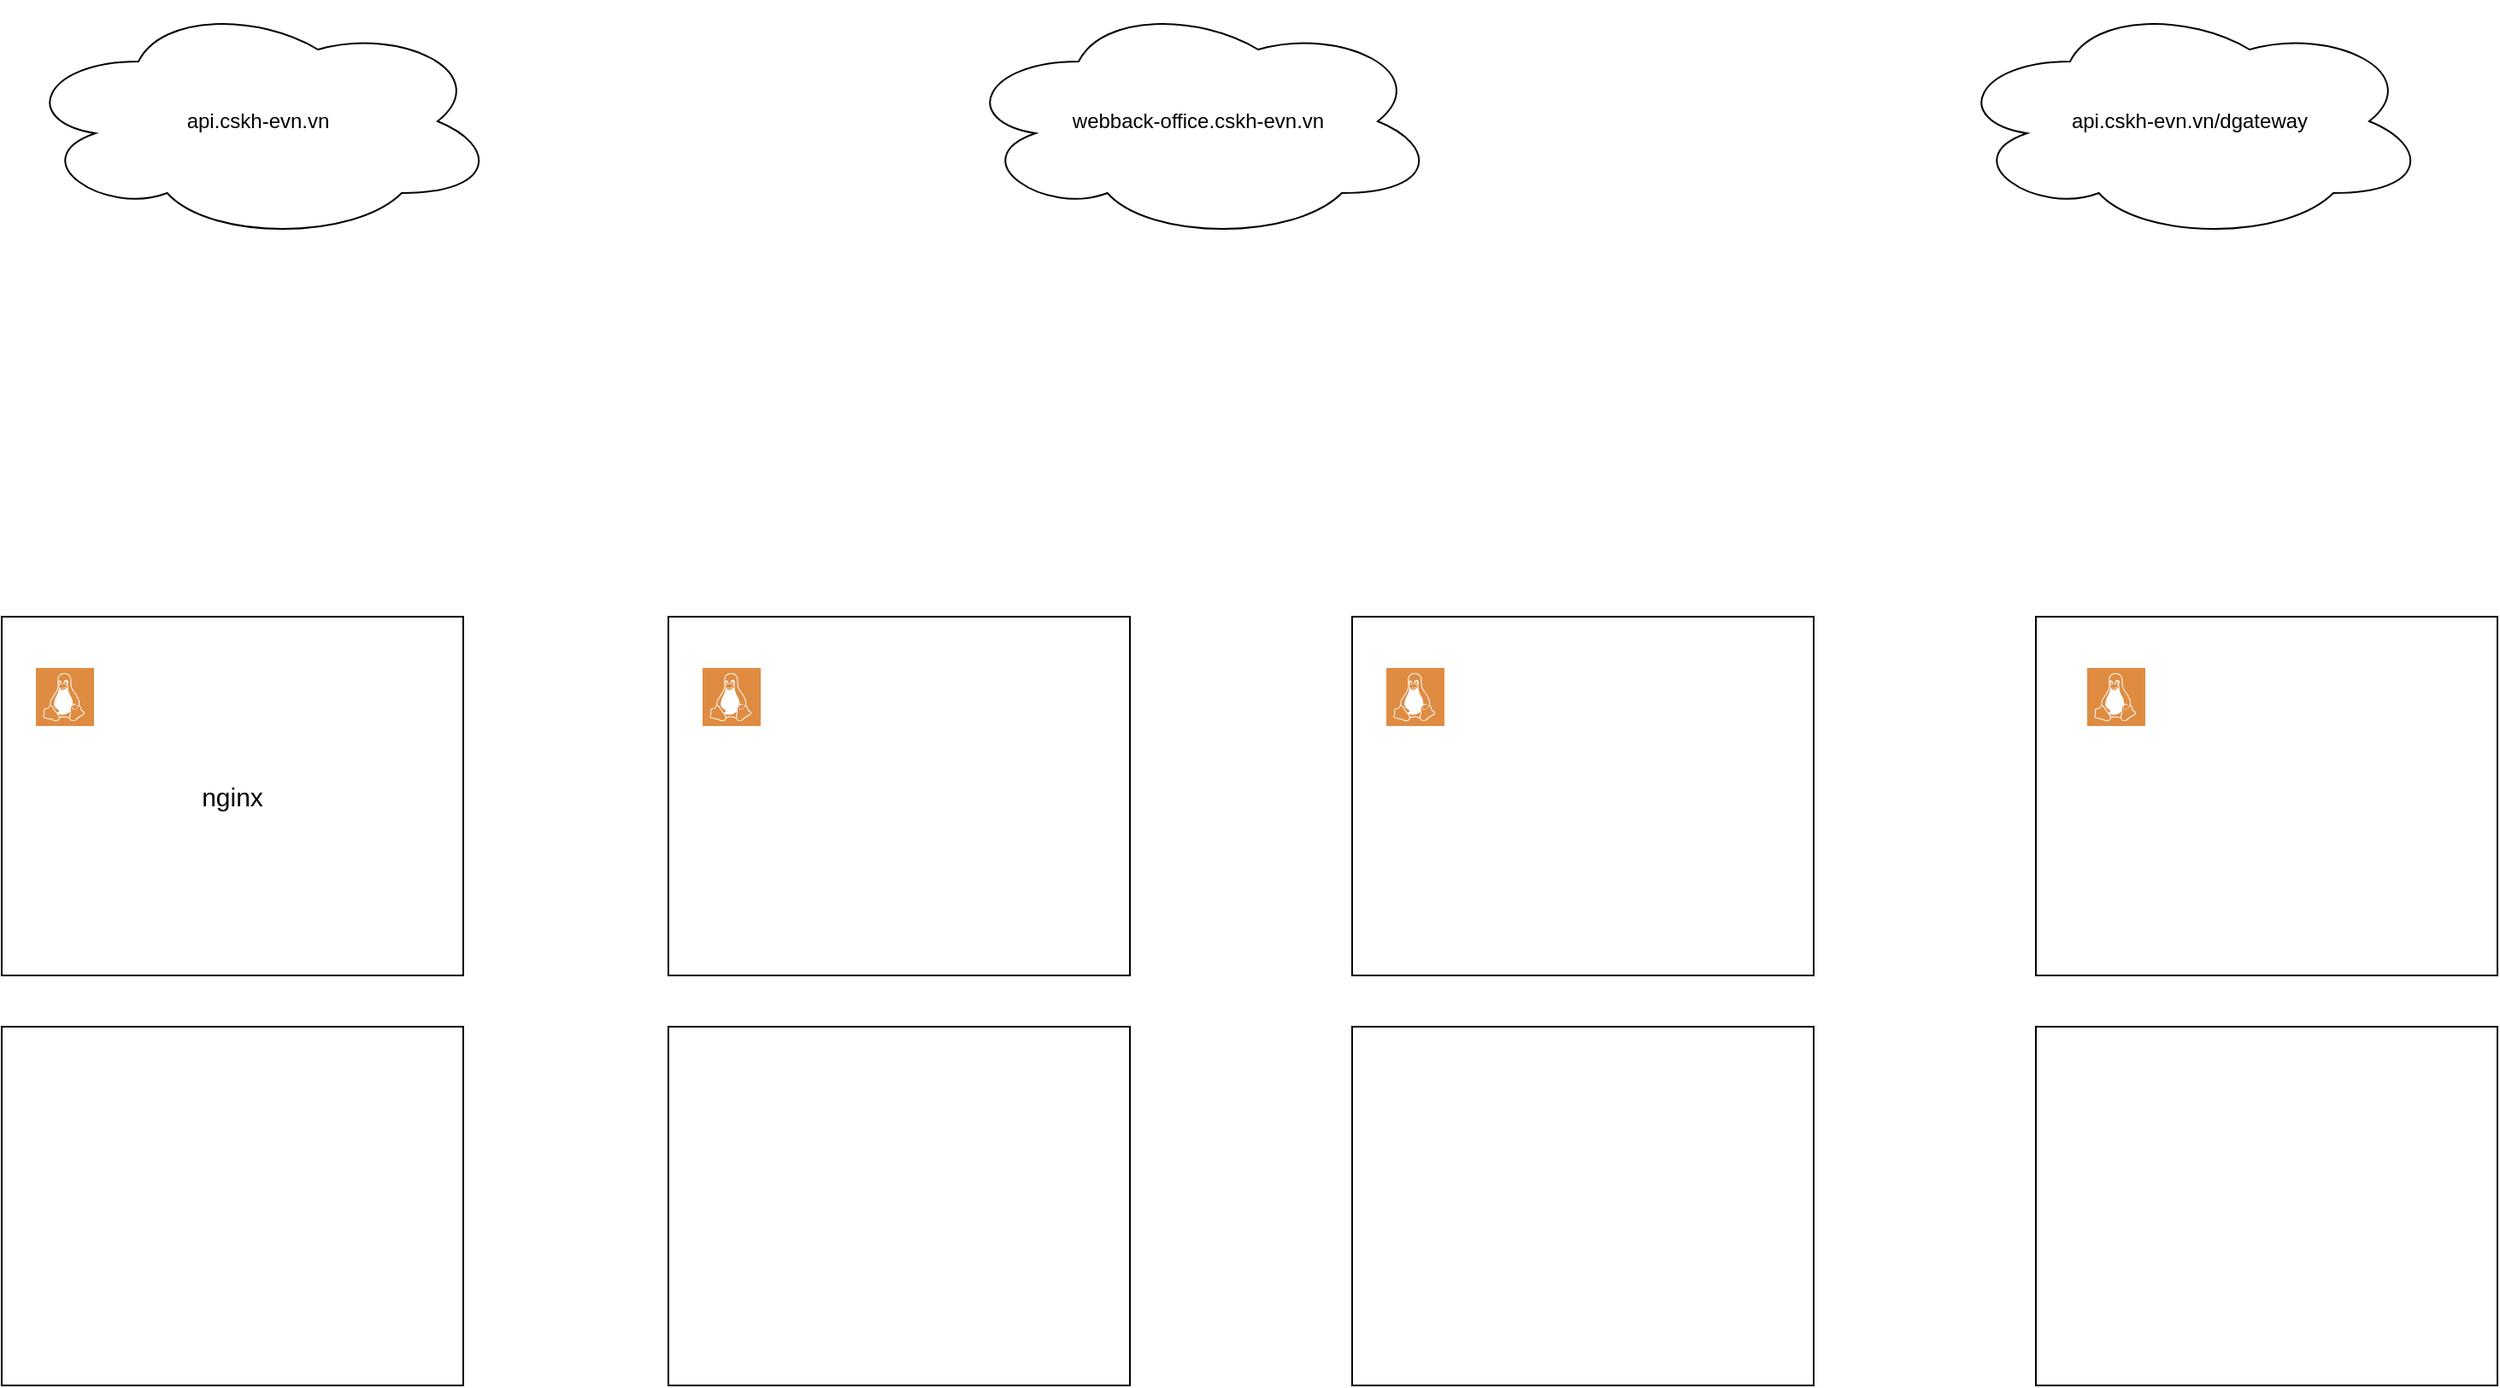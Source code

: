 <mxfile version="22.1.7" type="github">
  <diagram name="Trang-1" id="dq9l8l6au6h9szgYK-dR">
    <mxGraphModel dx="1750" dy="943" grid="1" gridSize="10" guides="1" tooltips="1" connect="1" arrows="1" fold="1" page="1" pageScale="1" pageWidth="1654" pageHeight="2336" math="0" shadow="0">
      <root>
        <mxCell id="0" />
        <mxCell id="1" parent="0" />
        <mxCell id="ywVw2UQPCN37HH5MKOCf-3" value="" style="rounded=0;whiteSpace=wrap;html=1;" vertex="1" parent="1">
          <mxGeometry x="490" y="390" width="270" height="210" as="geometry" />
        </mxCell>
        <mxCell id="ywVw2UQPCN37HH5MKOCf-4" value="&lt;font style=&quot;font-size: 15px;&quot;&gt;nginx&lt;/font&gt;" style="rounded=0;whiteSpace=wrap;html=1;" vertex="1" parent="1">
          <mxGeometry x="100" y="390" width="270" height="210" as="geometry" />
        </mxCell>
        <mxCell id="ywVw2UQPCN37HH5MKOCf-5" value="" style="rounded=0;whiteSpace=wrap;html=1;" vertex="1" parent="1">
          <mxGeometry x="1290" y="390" width="270" height="210" as="geometry" />
        </mxCell>
        <mxCell id="ywVw2UQPCN37HH5MKOCf-6" value="" style="rounded=0;whiteSpace=wrap;html=1;" vertex="1" parent="1">
          <mxGeometry x="890" y="390" width="270" height="210" as="geometry" />
        </mxCell>
        <mxCell id="ywVw2UQPCN37HH5MKOCf-7" value="" style="sketch=0;pointerEvents=1;shadow=0;dashed=0;html=1;strokeColor=none;fillColor=#DF8C42;labelPosition=center;verticalLabelPosition=bottom;verticalAlign=top;align=center;outlineConnect=0;shape=mxgraph.veeam2.linux;" vertex="1" parent="1">
          <mxGeometry x="120" y="420" width="34" height="34" as="geometry" />
        </mxCell>
        <mxCell id="ywVw2UQPCN37HH5MKOCf-8" value="" style="sketch=0;pointerEvents=1;shadow=0;dashed=0;html=1;strokeColor=none;fillColor=#DF8C42;labelPosition=center;verticalLabelPosition=bottom;verticalAlign=top;align=center;outlineConnect=0;shape=mxgraph.veeam2.linux;" vertex="1" parent="1">
          <mxGeometry x="510" y="420" width="34" height="34" as="geometry" />
        </mxCell>
        <mxCell id="ywVw2UQPCN37HH5MKOCf-9" value="" style="sketch=0;pointerEvents=1;shadow=0;dashed=0;html=1;strokeColor=none;fillColor=#DF8C42;labelPosition=center;verticalLabelPosition=bottom;verticalAlign=top;align=center;outlineConnect=0;shape=mxgraph.veeam2.linux;" vertex="1" parent="1">
          <mxGeometry x="910" y="420" width="34" height="34" as="geometry" />
        </mxCell>
        <mxCell id="ywVw2UQPCN37HH5MKOCf-10" value="" style="sketch=0;pointerEvents=1;shadow=0;dashed=0;html=1;strokeColor=none;fillColor=#DF8C42;labelPosition=center;verticalLabelPosition=bottom;verticalAlign=top;align=center;outlineConnect=0;shape=mxgraph.veeam2.linux;" vertex="1" parent="1">
          <mxGeometry x="1320" y="420" width="34" height="34" as="geometry" />
        </mxCell>
        <mxCell id="ywVw2UQPCN37HH5MKOCf-14" value="" style="rounded=0;whiteSpace=wrap;html=1;" vertex="1" parent="1">
          <mxGeometry x="490" y="630" width="270" height="210" as="geometry" />
        </mxCell>
        <mxCell id="ywVw2UQPCN37HH5MKOCf-15" value="" style="rounded=0;whiteSpace=wrap;html=1;" vertex="1" parent="1">
          <mxGeometry x="1290" y="630" width="270" height="210" as="geometry" />
        </mxCell>
        <mxCell id="ywVw2UQPCN37HH5MKOCf-16" value="" style="rounded=0;whiteSpace=wrap;html=1;" vertex="1" parent="1">
          <mxGeometry x="890" y="630" width="270" height="210" as="geometry" />
        </mxCell>
        <mxCell id="ywVw2UQPCN37HH5MKOCf-17" value="" style="rounded=0;whiteSpace=wrap;html=1;" vertex="1" parent="1">
          <mxGeometry x="100" y="630" width="270" height="210" as="geometry" />
        </mxCell>
        <mxCell id="ywVw2UQPCN37HH5MKOCf-22" value="api.cskh-evn.vn" style="ellipse;shape=cloud;whiteSpace=wrap;html=1;" vertex="1" parent="1">
          <mxGeometry x="110" y="30" width="280" height="140" as="geometry" />
        </mxCell>
        <mxCell id="ywVw2UQPCN37HH5MKOCf-23" value="webback-office.cskh-evn.vn" style="ellipse;shape=cloud;whiteSpace=wrap;html=1;" vertex="1" parent="1">
          <mxGeometry x="660" y="30" width="280" height="140" as="geometry" />
        </mxCell>
        <mxCell id="ywVw2UQPCN37HH5MKOCf-24" value="api.cskh-evn.vn/dgateway" style="ellipse;shape=cloud;whiteSpace=wrap;html=1;" vertex="1" parent="1">
          <mxGeometry x="1240" y="30" width="280" height="140" as="geometry" />
        </mxCell>
      </root>
    </mxGraphModel>
  </diagram>
</mxfile>
